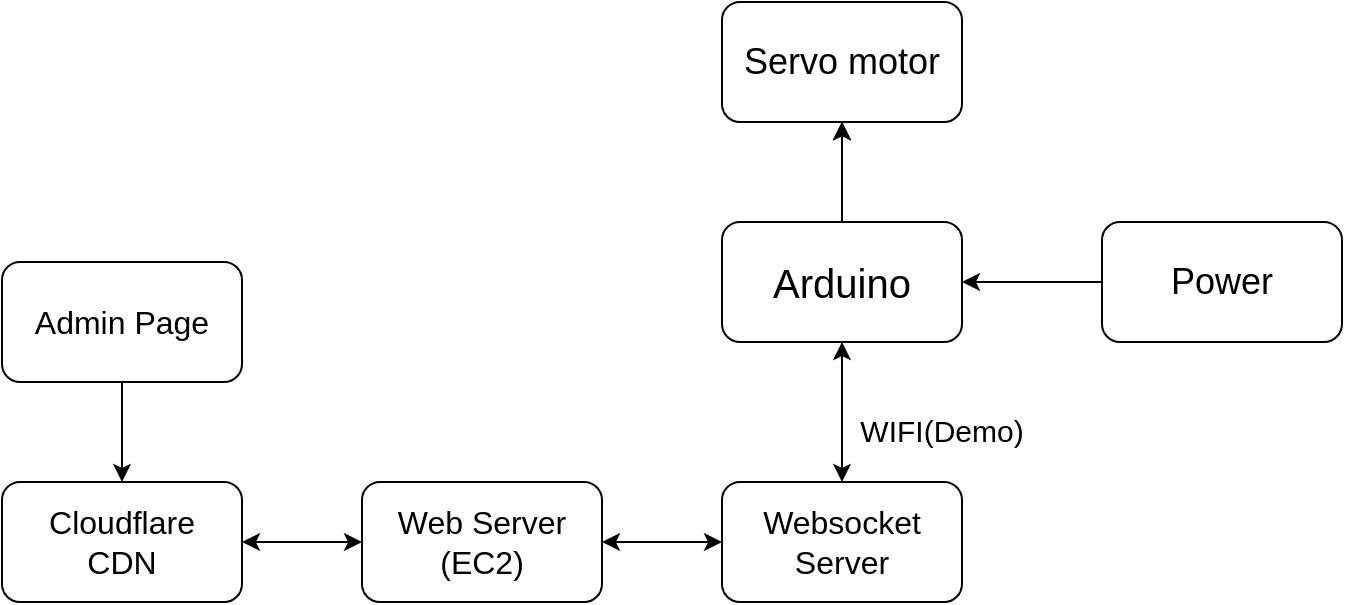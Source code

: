 <mxfile version="26.0.2">
  <diagram name="第 1 页" id="GRRBzTbhXltk0ez7nLBs">
    <mxGraphModel dx="954" dy="503" grid="1" gridSize="10" guides="1" tooltips="1" connect="1" arrows="1" fold="1" page="1" pageScale="1" pageWidth="2339" pageHeight="3300" math="0" shadow="0">
      <root>
        <mxCell id="0" />
        <mxCell id="1" parent="0" />
        <mxCell id="h-WjH9o7uv-af2M9mUsH-5" value="" style="edgeStyle=orthogonalEdgeStyle;rounded=0;orthogonalLoop=1;jettySize=auto;html=1;" parent="1" source="h-WjH9o7uv-af2M9mUsH-3" target="h-WjH9o7uv-af2M9mUsH-4" edge="1">
          <mxGeometry relative="1" as="geometry" />
        </mxCell>
        <mxCell id="h-WjH9o7uv-af2M9mUsH-8" value="" style="edgeStyle=orthogonalEdgeStyle;rounded=0;orthogonalLoop=1;jettySize=auto;html=1;" parent="1" source="h-WjH9o7uv-af2M9mUsH-3" target="h-WjH9o7uv-af2M9mUsH-4" edge="1">
          <mxGeometry relative="1" as="geometry" />
        </mxCell>
        <mxCell id="h-WjH9o7uv-af2M9mUsH-9" value="" style="edgeStyle=orthogonalEdgeStyle;rounded=0;orthogonalLoop=1;jettySize=auto;html=1;" parent="1" source="h-WjH9o7uv-af2M9mUsH-3" target="h-WjH9o7uv-af2M9mUsH-4" edge="1">
          <mxGeometry relative="1" as="geometry" />
        </mxCell>
        <mxCell id="h-WjH9o7uv-af2M9mUsH-3" value="&lt;span style=&quot;font-size: 20px;&quot;&gt;Arduino&lt;/span&gt;" style="rounded=1;whiteSpace=wrap;html=1;" parent="1" vertex="1">
          <mxGeometry x="580" y="530" width="120" height="60" as="geometry" />
        </mxCell>
        <mxCell id="h-WjH9o7uv-af2M9mUsH-4" value="&lt;font style=&quot;font-size: 18px;&quot;&gt;Servo motor&lt;/font&gt;" style="rounded=1;whiteSpace=wrap;html=1;" parent="1" vertex="1">
          <mxGeometry x="580" y="420" width="120" height="60" as="geometry" />
        </mxCell>
        <mxCell id="h-WjH9o7uv-af2M9mUsH-14" value="&lt;span style=&quot;font-size: 16px;&quot;&gt;Websocket&lt;/span&gt;&lt;div&gt;&lt;span style=&quot;font-size: 16px;&quot;&gt;Server&lt;/span&gt;&lt;/div&gt;" style="rounded=1;whiteSpace=wrap;html=1;" parent="1" vertex="1">
          <mxGeometry x="580" y="660" width="120" height="60" as="geometry" />
        </mxCell>
        <mxCell id="h-WjH9o7uv-af2M9mUsH-16" value="" style="endArrow=classic;startArrow=classic;html=1;rounded=0;entryX=0.5;entryY=1;entryDx=0;entryDy=0;exitX=0.5;exitY=0;exitDx=0;exitDy=0;" parent="1" source="h-WjH9o7uv-af2M9mUsH-14" target="h-WjH9o7uv-af2M9mUsH-3" edge="1">
          <mxGeometry width="50" height="50" relative="1" as="geometry">
            <mxPoint x="390" y="660" as="sourcePoint" />
            <mxPoint x="520" y="610" as="targetPoint" />
          </mxGeometry>
        </mxCell>
        <mxCell id="h-WjH9o7uv-af2M9mUsH-17" value="&lt;font style=&quot;font-size: 16px;&quot;&gt;Web Server&lt;/font&gt;&lt;div&gt;&lt;font style=&quot;font-size: 16px;&quot;&gt;(EC2)&lt;/font&gt;&lt;/div&gt;" style="rounded=1;whiteSpace=wrap;html=1;" parent="1" vertex="1">
          <mxGeometry x="400" y="660" width="120" height="60" as="geometry" />
        </mxCell>
        <mxCell id="iC1xKiAJGUKjYp6LLDDv-2" value="&lt;font style=&quot;font-size: 15px;&quot;&gt;WIFI(Demo)&lt;/font&gt;" style="text;html=1;align=center;verticalAlign=middle;whiteSpace=wrap;rounded=0;" parent="1" vertex="1">
          <mxGeometry x="650" y="618.75" width="80" height="30" as="geometry" />
        </mxCell>
        <mxCell id="iC1xKiAJGUKjYp6LLDDv-4" value="" style="endArrow=classic;startArrow=classic;html=1;rounded=0;exitX=1;exitY=0.5;exitDx=0;exitDy=0;entryX=0;entryY=0.5;entryDx=0;entryDy=0;" parent="1" source="h-WjH9o7uv-af2M9mUsH-17" target="h-WjH9o7uv-af2M9mUsH-14" edge="1">
          <mxGeometry width="50" height="50" relative="1" as="geometry">
            <mxPoint x="620" y="620" as="sourcePoint" />
            <mxPoint x="670" y="570" as="targetPoint" />
          </mxGeometry>
        </mxCell>
        <mxCell id="iC1xKiAJGUKjYp6LLDDv-6" value="&lt;font style=&quot;font-size: 16px;&quot;&gt;Cloudflare&lt;/font&gt;&lt;div&gt;&lt;font style=&quot;font-size: 16px;&quot;&gt;CDN&lt;/font&gt;&lt;/div&gt;" style="rounded=1;whiteSpace=wrap;html=1;" parent="1" vertex="1">
          <mxGeometry x="220" y="660" width="120" height="60" as="geometry" />
        </mxCell>
        <mxCell id="iC1xKiAJGUKjYp6LLDDv-9" value="" style="endArrow=classic;startArrow=classic;html=1;rounded=0;exitX=1;exitY=0.5;exitDx=0;exitDy=0;entryX=0;entryY=0.5;entryDx=0;entryDy=0;" parent="1" source="iC1xKiAJGUKjYp6LLDDv-6" target="h-WjH9o7uv-af2M9mUsH-17" edge="1">
          <mxGeometry width="50" height="50" relative="1" as="geometry">
            <mxPoint x="530" y="600" as="sourcePoint" />
            <mxPoint x="580" y="550" as="targetPoint" />
          </mxGeometry>
        </mxCell>
        <mxCell id="TrcF8W8sENgUymIeh69U-1" style="edgeStyle=orthogonalEdgeStyle;rounded=0;orthogonalLoop=1;jettySize=auto;html=1;entryX=0.5;entryY=0;entryDx=0;entryDy=0;" edge="1" parent="1" source="iC1xKiAJGUKjYp6LLDDv-10" target="iC1xKiAJGUKjYp6LLDDv-6">
          <mxGeometry relative="1" as="geometry" />
        </mxCell>
        <mxCell id="iC1xKiAJGUKjYp6LLDDv-10" value="&lt;span style=&quot;font-size: 16px;&quot;&gt;Admin Page&lt;/span&gt;" style="rounded=1;whiteSpace=wrap;html=1;" parent="1" vertex="1">
          <mxGeometry x="220" y="550" width="120" height="60" as="geometry" />
        </mxCell>
        <mxCell id="iC1xKiAJGUKjYp6LLDDv-13" value="" style="edgeStyle=orthogonalEdgeStyle;rounded=0;orthogonalLoop=1;jettySize=auto;html=1;" parent="1" source="iC1xKiAJGUKjYp6LLDDv-12" target="h-WjH9o7uv-af2M9mUsH-3" edge="1">
          <mxGeometry relative="1" as="geometry" />
        </mxCell>
        <mxCell id="iC1xKiAJGUKjYp6LLDDv-12" value="&lt;font style=&quot;font-size: 18px;&quot;&gt;Power&lt;/font&gt;" style="rounded=1;whiteSpace=wrap;html=1;" parent="1" vertex="1">
          <mxGeometry x="770" y="530" width="120" height="60" as="geometry" />
        </mxCell>
      </root>
    </mxGraphModel>
  </diagram>
</mxfile>
